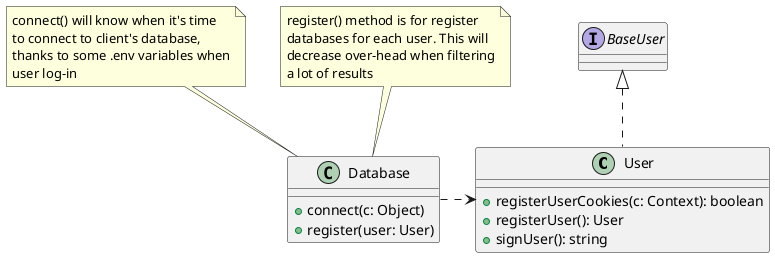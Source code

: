 @startuml

class User implements BaseUser {
    + registerUserCookies(c: Context): boolean
    + registerUser(): User
    + signUser(): string
}

class Database {
    + connect(c: Object)
    + register(user: User)
}

' Use
Database .r.> User

' Notes
note top of Database
connect() will know when it's time
to connect to client's database,
thanks to some .env variables when
user log-in
endnote

note top of Database
register() method is for register
databases for each user. This will
decrease over-head when filtering
a lot of results
endnote
@enduml